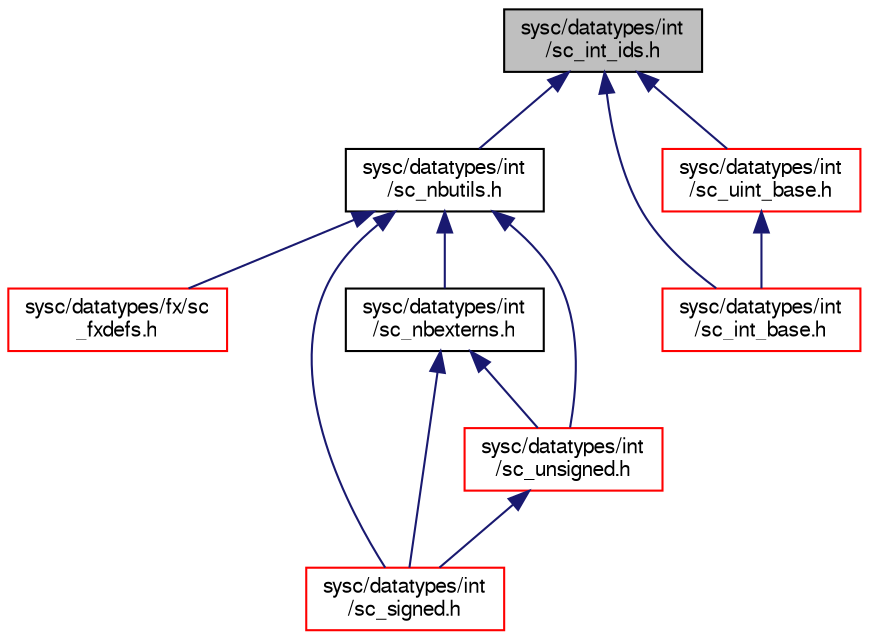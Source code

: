 digraph "sysc/datatypes/int/sc_int_ids.h"
{
  edge [fontname="FreeSans",fontsize="10",labelfontname="FreeSans",labelfontsize="10"];
  node [fontname="FreeSans",fontsize="10",shape=record];
  Node10 [label="sysc/datatypes/int\l/sc_int_ids.h",height=0.2,width=0.4,color="black", fillcolor="grey75", style="filled", fontcolor="black"];
  Node10 -> Node11 [dir="back",color="midnightblue",fontsize="10",style="solid",fontname="FreeSans"];
  Node11 [label="sysc/datatypes/int\l/sc_nbutils.h",height=0.2,width=0.4,color="black", fillcolor="white", style="filled",URL="$a00200.html"];
  Node11 -> Node12 [dir="back",color="midnightblue",fontsize="10",style="solid",fontname="FreeSans"];
  Node12 [label="sysc/datatypes/fx/sc\l_fxdefs.h",height=0.2,width=0.4,color="red", fillcolor="white", style="filled",URL="$a00128.html"];
  Node11 -> Node57 [dir="back",color="midnightblue",fontsize="10",style="solid",fontname="FreeSans"];
  Node57 [label="sysc/datatypes/int\l/sc_signed.h",height=0.2,width=0.4,color="red", fillcolor="white", style="filled",URL="$a00203.html"];
  Node11 -> Node95 [dir="back",color="midnightblue",fontsize="10",style="solid",fontname="FreeSans"];
  Node95 [label="sysc/datatypes/int\l/sc_nbexterns.h",height=0.2,width=0.4,color="black", fillcolor="white", style="filled",URL="$a00197.html"];
  Node95 -> Node57 [dir="back",color="midnightblue",fontsize="10",style="solid",fontname="FreeSans"];
  Node95 -> Node75 [dir="back",color="midnightblue",fontsize="10",style="solid",fontname="FreeSans"];
  Node75 [label="sysc/datatypes/int\l/sc_unsigned.h",height=0.2,width=0.4,color="red", fillcolor="white", style="filled",URL="$a00212.html"];
  Node75 -> Node57 [dir="back",color="midnightblue",fontsize="10",style="solid",fontname="FreeSans"];
  Node11 -> Node75 [dir="back",color="midnightblue",fontsize="10",style="solid",fontname="FreeSans"];
  Node10 -> Node76 [dir="back",color="midnightblue",fontsize="10",style="solid",fontname="FreeSans"];
  Node76 [label="sysc/datatypes/int\l/sc_int_base.h",height=0.2,width=0.4,color="red", fillcolor="white", style="filled",URL="$a00185.html"];
  Node10 -> Node78 [dir="back",color="midnightblue",fontsize="10",style="solid",fontname="FreeSans"];
  Node78 [label="sysc/datatypes/int\l/sc_uint_base.h",height=0.2,width=0.4,color="red", fillcolor="white", style="filled",URL="$a00209.html"];
  Node78 -> Node76 [dir="back",color="midnightblue",fontsize="10",style="solid",fontname="FreeSans"];
}
